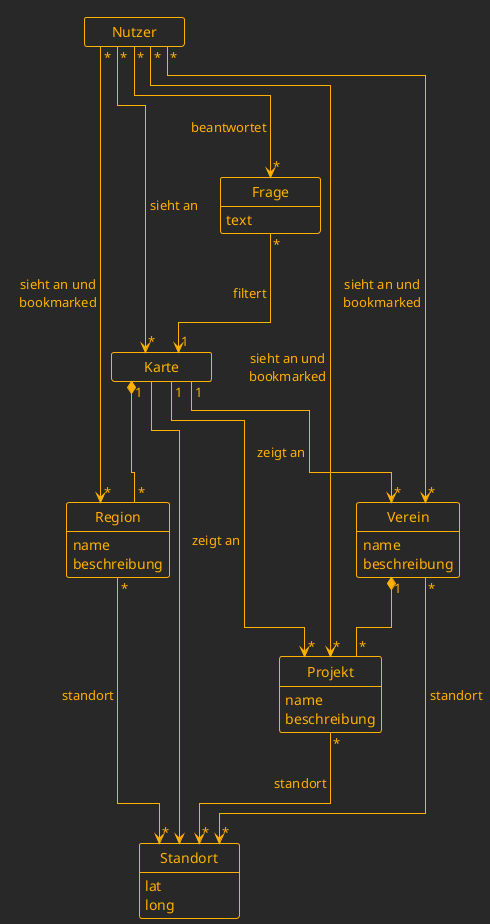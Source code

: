 @startuml DomainModel

	!theme crt-amber
	skinparam ArrowFontColor #FFB000
	hide circle
	hide empty methods
	hide empty attributes

	!pragma layout elk

	skinparam nodesep 200
	skinparam ranksep 200
	skinparam minClassWidth 100

	class Standort
	Standort : lat
	Standort : long
	Karte --> Standort

	class Projekt
	Projekt : name
	Projekt : beschreibung
	Projekt "*" --> "*" Standort : standort

	class Verein
	Verein : name
	Verein : beschreibung
	Verein "*" --> "*" Standort : standort

	Verein "1" *-- "*" Projekt

	class Region
	Region : name
	Region : beschreibung
	Region "*" --> "*" Standort : standort

	class Karte

	Karte "1" --> "*" Verein : zeigt an
	Karte "1" --> "*" Projekt : zeigt an
	Karte "1" *-- "*" Region

	class Frage
	Frage : text

	Frage "*" --> "1" Karte : filtert
	
	class Nutzer

	Nutzer "*" --> "*" Karte : sieht an
	Nutzer "*" --> "*" Verein : sieht an und\nbookmarked
	Nutzer "*" --> "*" Projekt : sieht an und\nbookmarked
	Nutzer "*" --> "*" Region : sieht an und\nbookmarked
	Nutzer "*" --> "*" Frage : beantwortet

@enduml

